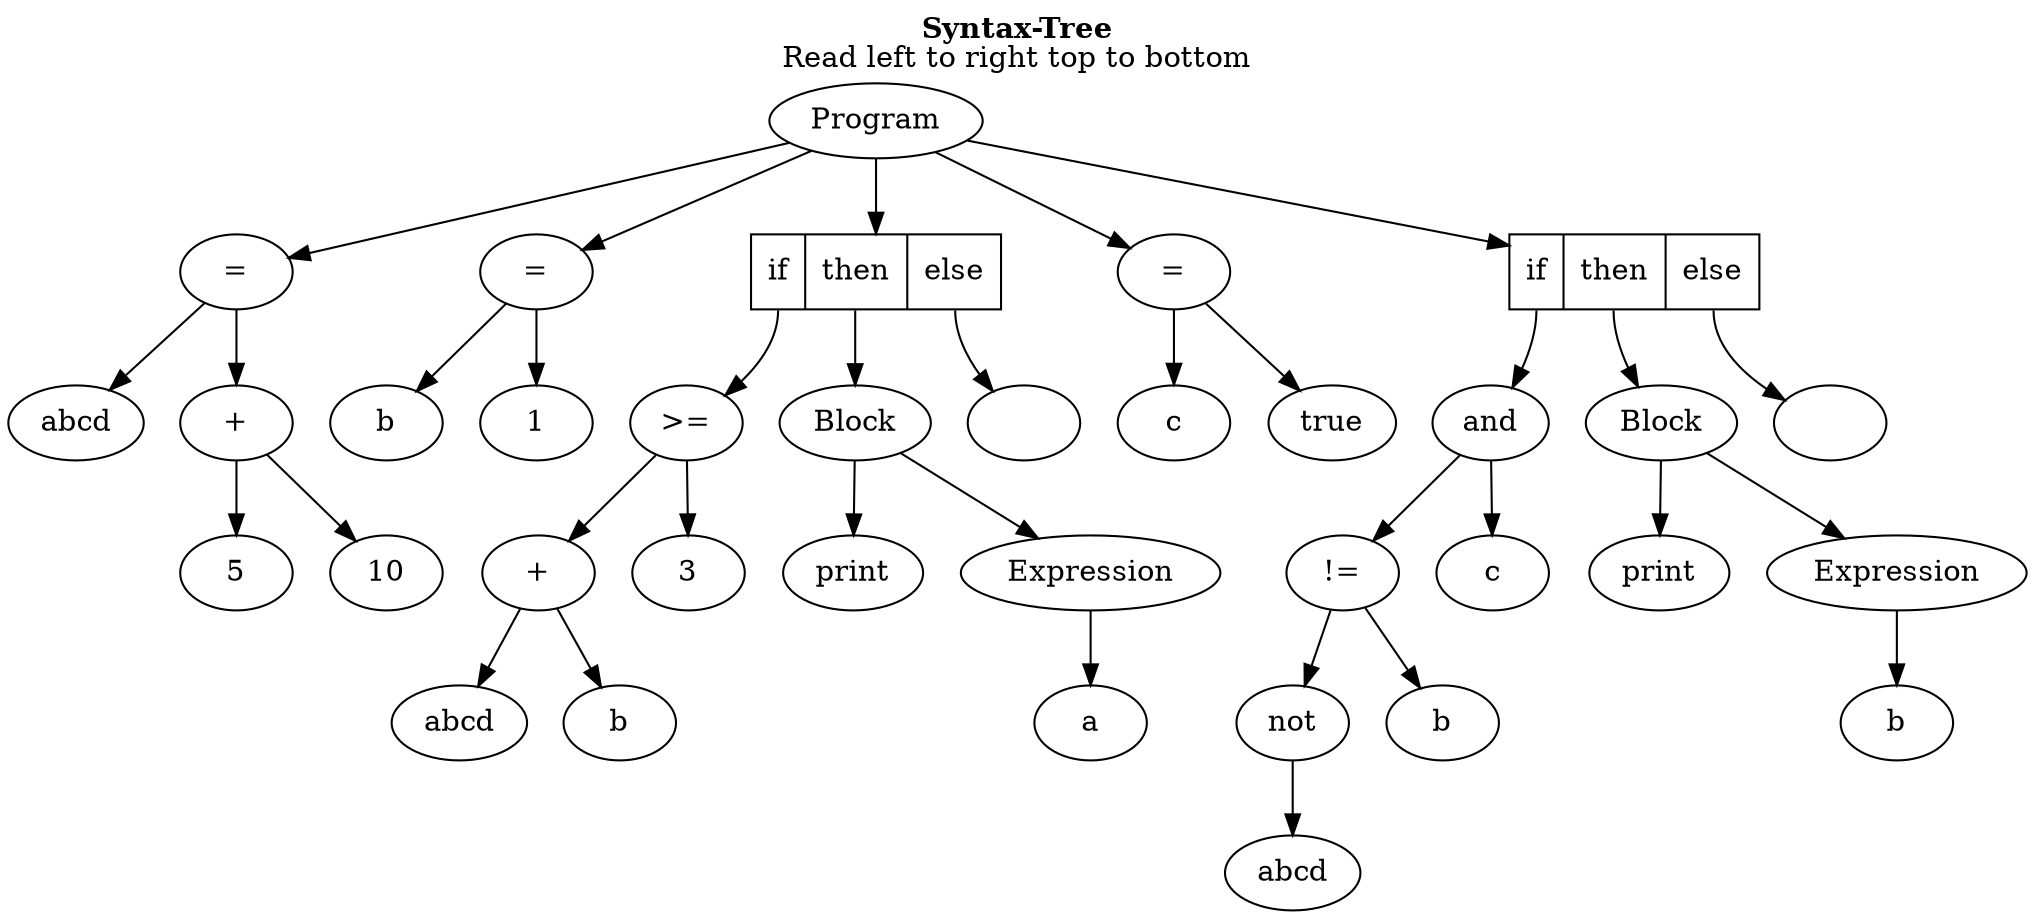 
digraph AST {
    rankdir = TB;
    compound = true;
    labelloc = "t";
    label = <<B>Syntax-Tree</B><BR/>Read left to right top to bottom>;

    program1[label="Program"];
    assignment1[label="="];
    program1 -> assignment1;
    identifier1[label="abcd"];
    assignment1 -> identifier1;
    binary1[label="+"];
    assignment1 -> binary1;
    float1[label="5"];
    binary1 -> float1;
    integer1[label="10"];
    binary1 -> integer1;
    assignment2[label="="];
    program1 -> assignment2;
    identifier2[label="b"];
    assignment2 -> identifier2;
    float2[label="1"];
    assignment2 -> float2;
    if1[shape=record, label="<if>if|<then>then|<else>else"];
    program1 -> if1;
  edge[tailport=if];
    binary2[label=">="];
    if1 -> binary2;
    binary3[label="+"];
    binary2 -> binary3;
    identifier3[label="abcd"];
    binary3 -> identifier3;
    identifier4[label="b"];
    binary3 -> identifier4;
    integer2[label="3"];
    binary2 -> integer2;
  edge[tailport=then];
    block1[label="Block"];
    if1 -> block1;
    identifier5[label="print"];
    block1 -> identifier5;
    expression1[label="Expression"];
    block1 -> expression1;
    identifier6[label="a"];
    expression1 -> identifier6;
  edge[tailport=else];
    empty1[label=""];
    if1 -> empty1;
  edge[tailport=""];
    assignment3[label="="];
    program1 -> assignment3;
    identifier7[label="c"];
    assignment3 -> identifier7;
    bool1[label="true"];
    assignment3 -> bool1;
    if2[shape=record, label="<if>if|<then>then|<else>else"];
    program1 -> if2;
  edge[tailport=if];
    binary4[label="and"];
    if2 -> binary4;
    binary5[label="!="];
    binary4 -> binary5;
    unary1[label="not"];
    binary5 -> unary1;
    identifier8[label="abcd"];
    unary1 -> identifier8;
    identifier9[label="b"];
    binary5 -> identifier9;
    identifier10[label="c"];
    binary4 -> identifier10;
  edge[tailport=then];
    block2[label="Block"];
    if2 -> block2;
    identifier11[label="print"];
    block2 -> identifier11;
    expression2[label="Expression"];
    block2 -> expression2;
    identifier12[label="b"];
    expression2 -> identifier12;
  edge[tailport=else];
    empty2[label=""];
    if2 -> empty2;
  edge[tailport=""];
}
